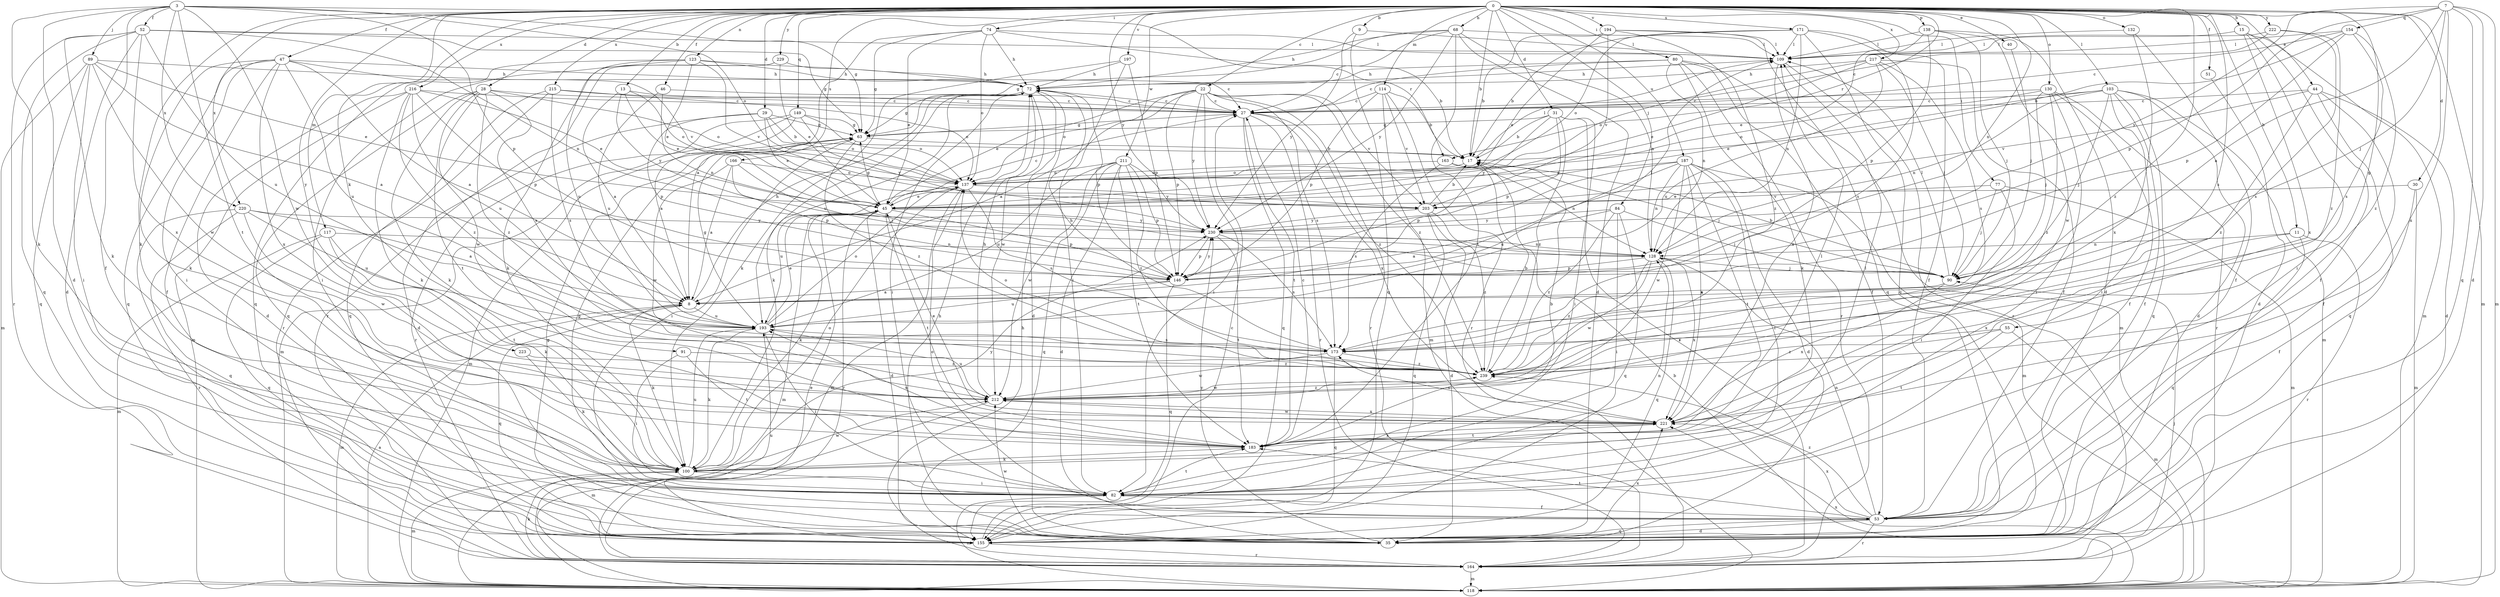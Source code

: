 strict digraph  {
0;
3;
7;
8;
9;
11;
13;
15;
17;
22;
27;
28;
29;
30;
31;
35;
40;
44;
45;
46;
47;
51;
52;
53;
55;
63;
68;
72;
74;
77;
80;
82;
84;
89;
90;
91;
100;
103;
109;
114;
117;
118;
123;
128;
130;
132;
137;
138;
146;
149;
154;
155;
163;
164;
166;
171;
173;
183;
187;
193;
194;
197;
203;
211;
212;
215;
216;
217;
220;
221;
222;
223;
229;
230;
239;
0 -> 9  [label=b];
0 -> 11  [label=b];
0 -> 13  [label=b];
0 -> 15  [label=b];
0 -> 17  [label=b];
0 -> 22  [label=c];
0 -> 28  [label=d];
0 -> 29  [label=d];
0 -> 30  [label=d];
0 -> 31  [label=d];
0 -> 40  [label=e];
0 -> 44  [label=e];
0 -> 46  [label=f];
0 -> 47  [label=f];
0 -> 51  [label=f];
0 -> 55  [label=g];
0 -> 68  [label=h];
0 -> 74  [label=i];
0 -> 77  [label=i];
0 -> 80  [label=i];
0 -> 84  [label=j];
0 -> 91  [label=k];
0 -> 100  [label=k];
0 -> 103  [label=l];
0 -> 114  [label=m];
0 -> 117  [label=m];
0 -> 118  [label=m];
0 -> 123  [label=n];
0 -> 128  [label=n];
0 -> 130  [label=o];
0 -> 132  [label=o];
0 -> 138  [label=p];
0 -> 149  [label=q];
0 -> 163  [label=r];
0 -> 166  [label=s];
0 -> 171  [label=s];
0 -> 173  [label=s];
0 -> 187  [label=u];
0 -> 194  [label=v];
0 -> 197  [label=v];
0 -> 211  [label=w];
0 -> 215  [label=x];
0 -> 216  [label=x];
0 -> 217  [label=x];
0 -> 220  [label=x];
0 -> 222  [label=y];
0 -> 223  [label=y];
0 -> 229  [label=y];
0 -> 230  [label=y];
0 -> 239  [label=z];
3 -> 35  [label=d];
3 -> 52  [label=f];
3 -> 53  [label=f];
3 -> 63  [label=g];
3 -> 89  [label=j];
3 -> 100  [label=k];
3 -> 137  [label=o];
3 -> 146  [label=p];
3 -> 163  [label=r];
3 -> 183  [label=t];
3 -> 212  [label=w];
3 -> 220  [label=x];
7 -> 8  [label=a];
7 -> 35  [label=d];
7 -> 90  [label=j];
7 -> 118  [label=m];
7 -> 146  [label=p];
7 -> 154  [label=q];
7 -> 155  [label=q];
7 -> 221  [label=x];
7 -> 230  [label=y];
8 -> 72  [label=h];
8 -> 100  [label=k];
8 -> 118  [label=m];
8 -> 155  [label=q];
8 -> 193  [label=u];
9 -> 109  [label=l];
9 -> 155  [label=q];
9 -> 230  [label=y];
11 -> 128  [label=n];
11 -> 155  [label=q];
11 -> 164  [label=r];
11 -> 221  [label=x];
13 -> 8  [label=a];
13 -> 27  [label=c];
13 -> 45  [label=e];
13 -> 137  [label=o];
13 -> 230  [label=y];
15 -> 53  [label=f];
15 -> 82  [label=i];
15 -> 109  [label=l];
15 -> 118  [label=m];
15 -> 221  [label=x];
17 -> 109  [label=l];
17 -> 137  [label=o];
22 -> 8  [label=a];
22 -> 27  [label=c];
22 -> 45  [label=e];
22 -> 82  [label=i];
22 -> 137  [label=o];
22 -> 146  [label=p];
22 -> 164  [label=r];
22 -> 173  [label=s];
22 -> 203  [label=v];
22 -> 230  [label=y];
22 -> 239  [label=z];
27 -> 63  [label=g];
27 -> 155  [label=q];
27 -> 164  [label=r];
27 -> 183  [label=t];
27 -> 221  [label=x];
27 -> 239  [label=z];
28 -> 27  [label=c];
28 -> 100  [label=k];
28 -> 137  [label=o];
28 -> 155  [label=q];
28 -> 173  [label=s];
28 -> 183  [label=t];
28 -> 212  [label=w];
28 -> 239  [label=z];
29 -> 17  [label=b];
29 -> 35  [label=d];
29 -> 45  [label=e];
29 -> 63  [label=g];
29 -> 137  [label=o];
29 -> 146  [label=p];
30 -> 45  [label=e];
30 -> 53  [label=f];
30 -> 118  [label=m];
31 -> 17  [label=b];
31 -> 63  [label=g];
31 -> 82  [label=i];
31 -> 146  [label=p];
31 -> 164  [label=r];
31 -> 230  [label=y];
31 -> 239  [label=z];
35 -> 72  [label=h];
35 -> 212  [label=w];
35 -> 221  [label=x];
35 -> 230  [label=y];
40 -> 90  [label=j];
44 -> 27  [label=c];
44 -> 35  [label=d];
44 -> 53  [label=f];
44 -> 155  [label=q];
44 -> 203  [label=v];
44 -> 239  [label=z];
45 -> 27  [label=c];
45 -> 35  [label=d];
45 -> 63  [label=g];
45 -> 100  [label=k];
45 -> 118  [label=m];
45 -> 146  [label=p];
45 -> 164  [label=r];
45 -> 183  [label=t];
45 -> 230  [label=y];
46 -> 27  [label=c];
46 -> 128  [label=n];
46 -> 193  [label=u];
47 -> 8  [label=a];
47 -> 53  [label=f];
47 -> 72  [label=h];
47 -> 82  [label=i];
47 -> 100  [label=k];
47 -> 155  [label=q];
47 -> 193  [label=u];
47 -> 203  [label=v];
47 -> 221  [label=x];
51 -> 35  [label=d];
52 -> 35  [label=d];
52 -> 63  [label=g];
52 -> 100  [label=k];
52 -> 109  [label=l];
52 -> 128  [label=n];
52 -> 155  [label=q];
52 -> 164  [label=r];
52 -> 193  [label=u];
52 -> 221  [label=x];
53 -> 35  [label=d];
53 -> 128  [label=n];
53 -> 137  [label=o];
53 -> 155  [label=q];
53 -> 164  [label=r];
53 -> 183  [label=t];
53 -> 221  [label=x];
53 -> 239  [label=z];
55 -> 118  [label=m];
55 -> 173  [label=s];
55 -> 183  [label=t];
55 -> 239  [label=z];
63 -> 17  [label=b];
63 -> 82  [label=i];
63 -> 118  [label=m];
63 -> 239  [label=z];
68 -> 27  [label=c];
68 -> 35  [label=d];
68 -> 63  [label=g];
68 -> 72  [label=h];
68 -> 109  [label=l];
68 -> 128  [label=n];
68 -> 183  [label=t];
68 -> 230  [label=y];
72 -> 27  [label=c];
72 -> 35  [label=d];
72 -> 63  [label=g];
72 -> 82  [label=i];
72 -> 100  [label=k];
72 -> 146  [label=p];
72 -> 193  [label=u];
72 -> 212  [label=w];
74 -> 8  [label=a];
74 -> 17  [label=b];
74 -> 45  [label=e];
74 -> 63  [label=g];
74 -> 72  [label=h];
74 -> 109  [label=l];
74 -> 137  [label=o];
77 -> 82  [label=i];
77 -> 90  [label=j];
77 -> 118  [label=m];
77 -> 203  [label=v];
80 -> 27  [label=c];
80 -> 53  [label=f];
80 -> 72  [label=h];
80 -> 100  [label=k];
80 -> 118  [label=m];
80 -> 128  [label=n];
80 -> 164  [label=r];
82 -> 53  [label=f];
82 -> 63  [label=g];
82 -> 118  [label=m];
82 -> 128  [label=n];
82 -> 183  [label=t];
84 -> 8  [label=a];
84 -> 82  [label=i];
84 -> 90  [label=j];
84 -> 155  [label=q];
84 -> 230  [label=y];
84 -> 239  [label=z];
89 -> 8  [label=a];
89 -> 45  [label=e];
89 -> 72  [label=h];
89 -> 82  [label=i];
89 -> 118  [label=m];
89 -> 155  [label=q];
89 -> 212  [label=w];
90 -> 8  [label=a];
90 -> 17  [label=b];
90 -> 109  [label=l];
90 -> 221  [label=x];
91 -> 82  [label=i];
91 -> 183  [label=t];
91 -> 239  [label=z];
100 -> 82  [label=i];
100 -> 109  [label=l];
100 -> 118  [label=m];
100 -> 137  [label=o];
100 -> 193  [label=u];
100 -> 212  [label=w];
100 -> 230  [label=y];
103 -> 27  [label=c];
103 -> 35  [label=d];
103 -> 45  [label=e];
103 -> 53  [label=f];
103 -> 82  [label=i];
103 -> 90  [label=j];
103 -> 118  [label=m];
103 -> 128  [label=n];
103 -> 155  [label=q];
109 -> 72  [label=h];
109 -> 164  [label=r];
109 -> 221  [label=x];
114 -> 17  [label=b];
114 -> 27  [label=c];
114 -> 118  [label=m];
114 -> 146  [label=p];
114 -> 164  [label=r];
114 -> 203  [label=v];
117 -> 100  [label=k];
117 -> 118  [label=m];
117 -> 128  [label=n];
117 -> 155  [label=q];
117 -> 183  [label=t];
118 -> 8  [label=a];
118 -> 17  [label=b];
118 -> 221  [label=x];
123 -> 27  [label=c];
123 -> 45  [label=e];
123 -> 72  [label=h];
123 -> 82  [label=i];
123 -> 155  [label=q];
123 -> 193  [label=u];
123 -> 203  [label=v];
128 -> 90  [label=j];
128 -> 146  [label=p];
128 -> 155  [label=q];
128 -> 212  [label=w];
128 -> 221  [label=x];
128 -> 239  [label=z];
130 -> 27  [label=c];
130 -> 53  [label=f];
130 -> 82  [label=i];
130 -> 90  [label=j];
130 -> 137  [label=o];
130 -> 164  [label=r];
130 -> 239  [label=z];
132 -> 53  [label=f];
132 -> 109  [label=l];
132 -> 221  [label=x];
137 -> 45  [label=e];
137 -> 118  [label=m];
137 -> 173  [label=s];
137 -> 193  [label=u];
137 -> 203  [label=v];
138 -> 35  [label=d];
138 -> 45  [label=e];
138 -> 90  [label=j];
138 -> 109  [label=l];
138 -> 146  [label=p];
138 -> 212  [label=w];
146 -> 8  [label=a];
146 -> 109  [label=l];
146 -> 155  [label=q];
146 -> 193  [label=u];
146 -> 230  [label=y];
149 -> 8  [label=a];
149 -> 63  [label=g];
149 -> 118  [label=m];
149 -> 137  [label=o];
149 -> 164  [label=r];
149 -> 230  [label=y];
154 -> 17  [label=b];
154 -> 27  [label=c];
154 -> 109  [label=l];
154 -> 146  [label=p];
154 -> 173  [label=s];
154 -> 239  [label=z];
155 -> 27  [label=c];
155 -> 63  [label=g];
155 -> 164  [label=r];
155 -> 193  [label=u];
163 -> 90  [label=j];
163 -> 128  [label=n];
163 -> 137  [label=o];
163 -> 173  [label=s];
164 -> 45  [label=e];
164 -> 72  [label=h];
164 -> 90  [label=j];
164 -> 100  [label=k];
164 -> 118  [label=m];
166 -> 8  [label=a];
166 -> 90  [label=j];
166 -> 137  [label=o];
166 -> 146  [label=p];
166 -> 212  [label=w];
171 -> 17  [label=b];
171 -> 53  [label=f];
171 -> 109  [label=l];
171 -> 128  [label=n];
171 -> 137  [label=o];
171 -> 155  [label=q];
171 -> 173  [label=s];
173 -> 72  [label=h];
173 -> 155  [label=q];
173 -> 212  [label=w];
173 -> 239  [label=z];
183 -> 17  [label=b];
183 -> 27  [label=c];
183 -> 100  [label=k];
183 -> 109  [label=l];
183 -> 193  [label=u];
183 -> 221  [label=x];
187 -> 35  [label=d];
187 -> 82  [label=i];
187 -> 118  [label=m];
187 -> 128  [label=n];
187 -> 137  [label=o];
187 -> 146  [label=p];
187 -> 183  [label=t];
187 -> 193  [label=u];
187 -> 212  [label=w];
187 -> 221  [label=x];
193 -> 45  [label=e];
193 -> 63  [label=g];
193 -> 82  [label=i];
193 -> 100  [label=k];
193 -> 137  [label=o];
193 -> 173  [label=s];
194 -> 17  [label=b];
194 -> 45  [label=e];
194 -> 109  [label=l];
194 -> 155  [label=q];
194 -> 203  [label=v];
194 -> 239  [label=z];
197 -> 72  [label=h];
197 -> 82  [label=i];
197 -> 100  [label=k];
197 -> 146  [label=p];
203 -> 17  [label=b];
203 -> 35  [label=d];
203 -> 155  [label=q];
203 -> 230  [label=y];
203 -> 239  [label=z];
211 -> 35  [label=d];
211 -> 137  [label=o];
211 -> 146  [label=p];
211 -> 155  [label=q];
211 -> 183  [label=t];
211 -> 193  [label=u];
211 -> 212  [label=w];
211 -> 230  [label=y];
211 -> 239  [label=z];
212 -> 72  [label=h];
212 -> 118  [label=m];
212 -> 193  [label=u];
212 -> 221  [label=x];
212 -> 239  [label=z];
215 -> 27  [label=c];
215 -> 137  [label=o];
215 -> 155  [label=q];
215 -> 164  [label=r];
215 -> 173  [label=s];
216 -> 27  [label=c];
216 -> 35  [label=d];
216 -> 45  [label=e];
216 -> 100  [label=k];
216 -> 118  [label=m];
216 -> 146  [label=p];
216 -> 193  [label=u];
216 -> 239  [label=z];
217 -> 45  [label=e];
217 -> 53  [label=f];
217 -> 72  [label=h];
217 -> 90  [label=j];
217 -> 137  [label=o];
217 -> 173  [label=s];
217 -> 193  [label=u];
220 -> 8  [label=a];
220 -> 155  [label=q];
220 -> 164  [label=r];
220 -> 193  [label=u];
220 -> 212  [label=w];
220 -> 230  [label=y];
221 -> 45  [label=e];
221 -> 173  [label=s];
221 -> 183  [label=t];
221 -> 212  [label=w];
222 -> 27  [label=c];
222 -> 109  [label=l];
222 -> 173  [label=s];
222 -> 239  [label=z];
223 -> 100  [label=k];
223 -> 239  [label=z];
229 -> 45  [label=e];
229 -> 72  [label=h];
229 -> 100  [label=k];
229 -> 164  [label=r];
230 -> 128  [label=n];
230 -> 146  [label=p];
230 -> 173  [label=s];
230 -> 183  [label=t];
239 -> 17  [label=b];
239 -> 137  [label=o];
239 -> 212  [label=w];
}
